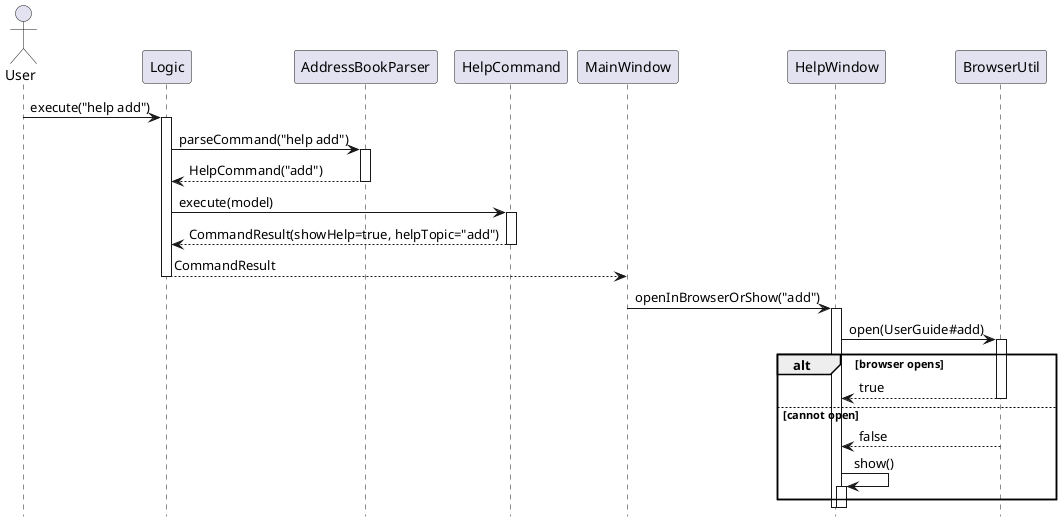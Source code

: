 @startuml
autoactivate on
hide footbox
skinparam responseMessageBelowArrow true

actor User
participant Logic
participant ABP as "AddressBookParser"
participant Help as "HelpCommand"
participant UI as "MainWindow"
participant HW as "HelpWindow"
participant Browser as "BrowserUtil"

User -> Logic : execute("help add")
Logic -> ABP : parseCommand("help add")
ABP --> Logic : HelpCommand("add")

Logic -> Help : execute(model)
Help --> Logic : CommandResult(showHelp=true, helpTopic="add")

Logic --> UI : CommandResult
UI -> HW : openInBrowserOrShow("add")
HW -> Browser : open(UserGuide#add)
alt browser opens
  Browser --> HW : true
else cannot open
  Browser --> HW : false
  HW -> HW : show()
end
@enduml
